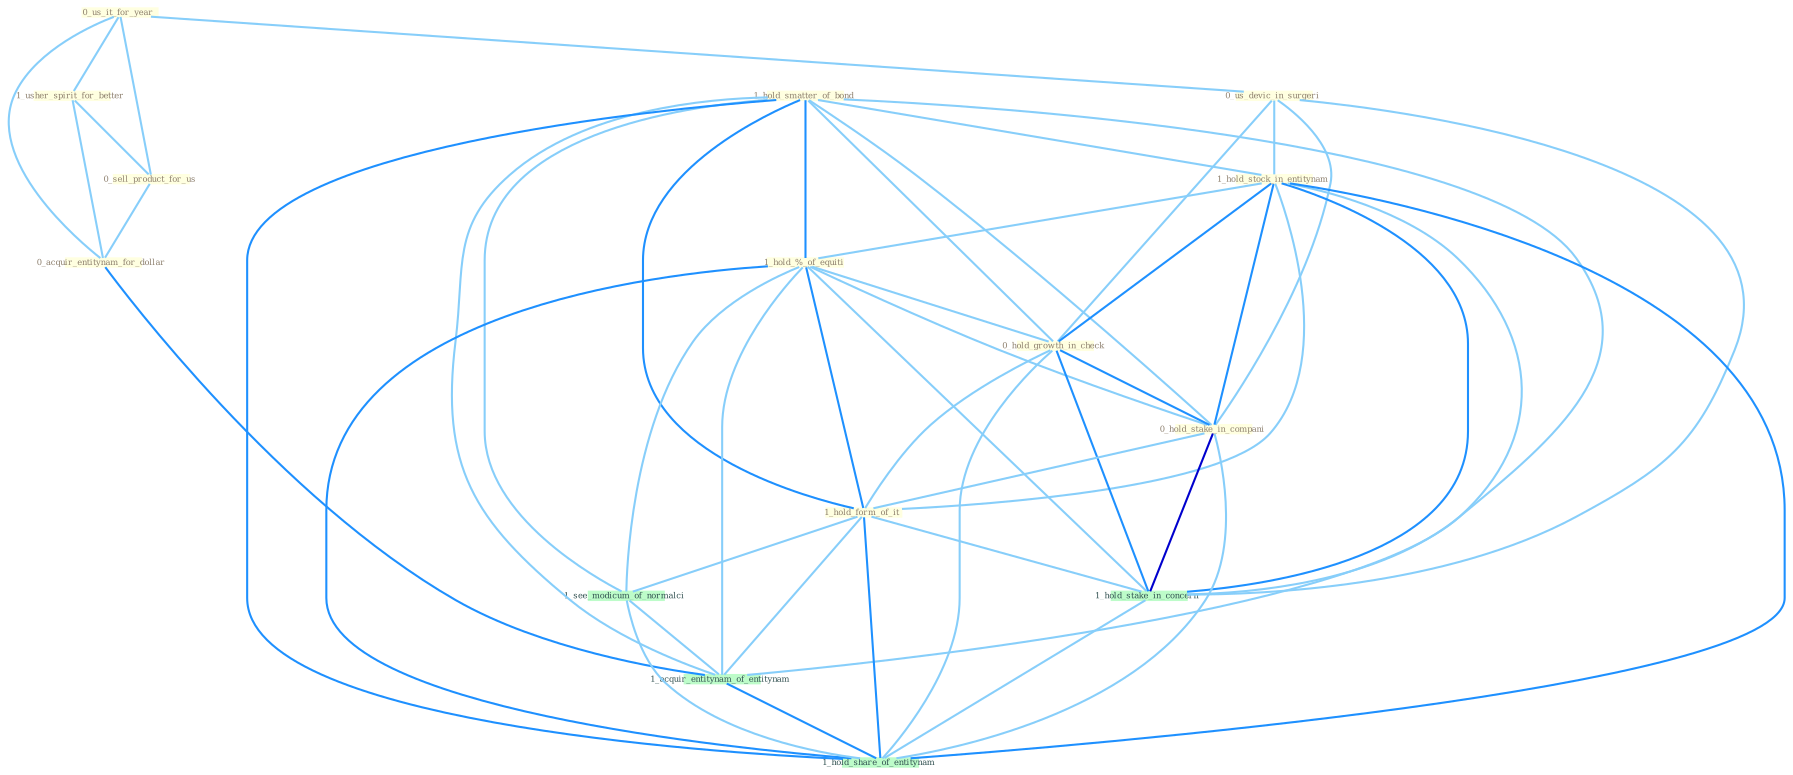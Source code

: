 Graph G{ 
    node
    [shape=polygon,style=filled,width=.5,height=.06,color="#BDFCC9",fixedsize=true,fontsize=4,
    fontcolor="#2f4f4f"];
    {node
    [color="#ffffe0", fontcolor="#8b7d6b"] "0_us_it_for_year " "1_usher_spirit_for_better " "0_us_devic_in_surgeri " "1_hold_smatter_of_bond " "1_hold_stock_in_entitynam " "0_sell_product_for_us " "1_hold_%_of_equiti " "0_hold_growth_in_check " "0_acquir_entitynam_for_dollar " "0_hold_stake_in_compani " "1_hold_form_of_it "}
{node [color="#fff0f5", fontcolor="#b22222"]}
edge [color="#B0E2FF"];

	"0_us_it_for_year " -- "1_usher_spirit_for_better " [w="1", color="#87cefa" ];
	"0_us_it_for_year " -- "0_us_devic_in_surgeri " [w="1", color="#87cefa" ];
	"0_us_it_for_year " -- "0_sell_product_for_us " [w="1", color="#87cefa" ];
	"0_us_it_for_year " -- "0_acquir_entitynam_for_dollar " [w="1", color="#87cefa" ];
	"1_usher_spirit_for_better " -- "0_sell_product_for_us " [w="1", color="#87cefa" ];
	"1_usher_spirit_for_better " -- "0_acquir_entitynam_for_dollar " [w="1", color="#87cefa" ];
	"0_us_devic_in_surgeri " -- "1_hold_stock_in_entitynam " [w="1", color="#87cefa" ];
	"0_us_devic_in_surgeri " -- "0_hold_growth_in_check " [w="1", color="#87cefa" ];
	"0_us_devic_in_surgeri " -- "0_hold_stake_in_compani " [w="1", color="#87cefa" ];
	"0_us_devic_in_surgeri " -- "1_hold_stake_in_concern " [w="1", color="#87cefa" ];
	"1_hold_smatter_of_bond " -- "1_hold_stock_in_entitynam " [w="1", color="#87cefa" ];
	"1_hold_smatter_of_bond " -- "1_hold_%_of_equiti " [w="2", color="#1e90ff" , len=0.8];
	"1_hold_smatter_of_bond " -- "0_hold_growth_in_check " [w="1", color="#87cefa" ];
	"1_hold_smatter_of_bond " -- "0_hold_stake_in_compani " [w="1", color="#87cefa" ];
	"1_hold_smatter_of_bond " -- "1_hold_form_of_it " [w="2", color="#1e90ff" , len=0.8];
	"1_hold_smatter_of_bond " -- "1_hold_stake_in_concern " [w="1", color="#87cefa" ];
	"1_hold_smatter_of_bond " -- "1_see_modicum_of_normalci " [w="1", color="#87cefa" ];
	"1_hold_smatter_of_bond " -- "1_acquir_entitynam_of_entitynam " [w="1", color="#87cefa" ];
	"1_hold_smatter_of_bond " -- "1_hold_share_of_entitynam " [w="2", color="#1e90ff" , len=0.8];
	"1_hold_stock_in_entitynam " -- "1_hold_%_of_equiti " [w="1", color="#87cefa" ];
	"1_hold_stock_in_entitynam " -- "0_hold_growth_in_check " [w="2", color="#1e90ff" , len=0.8];
	"1_hold_stock_in_entitynam " -- "0_hold_stake_in_compani " [w="2", color="#1e90ff" , len=0.8];
	"1_hold_stock_in_entitynam " -- "1_hold_form_of_it " [w="1", color="#87cefa" ];
	"1_hold_stock_in_entitynam " -- "1_hold_stake_in_concern " [w="2", color="#1e90ff" , len=0.8];
	"1_hold_stock_in_entitynam " -- "1_acquir_entitynam_of_entitynam " [w="1", color="#87cefa" ];
	"1_hold_stock_in_entitynam " -- "1_hold_share_of_entitynam " [w="2", color="#1e90ff" , len=0.8];
	"0_sell_product_for_us " -- "0_acquir_entitynam_for_dollar " [w="1", color="#87cefa" ];
	"1_hold_%_of_equiti " -- "0_hold_growth_in_check " [w="1", color="#87cefa" ];
	"1_hold_%_of_equiti " -- "0_hold_stake_in_compani " [w="1", color="#87cefa" ];
	"1_hold_%_of_equiti " -- "1_hold_form_of_it " [w="2", color="#1e90ff" , len=0.8];
	"1_hold_%_of_equiti " -- "1_hold_stake_in_concern " [w="1", color="#87cefa" ];
	"1_hold_%_of_equiti " -- "1_see_modicum_of_normalci " [w="1", color="#87cefa" ];
	"1_hold_%_of_equiti " -- "1_acquir_entitynam_of_entitynam " [w="1", color="#87cefa" ];
	"1_hold_%_of_equiti " -- "1_hold_share_of_entitynam " [w="2", color="#1e90ff" , len=0.8];
	"0_hold_growth_in_check " -- "0_hold_stake_in_compani " [w="2", color="#1e90ff" , len=0.8];
	"0_hold_growth_in_check " -- "1_hold_form_of_it " [w="1", color="#87cefa" ];
	"0_hold_growth_in_check " -- "1_hold_stake_in_concern " [w="2", color="#1e90ff" , len=0.8];
	"0_hold_growth_in_check " -- "1_hold_share_of_entitynam " [w="1", color="#87cefa" ];
	"0_acquir_entitynam_for_dollar " -- "1_acquir_entitynam_of_entitynam " [w="2", color="#1e90ff" , len=0.8];
	"0_hold_stake_in_compani " -- "1_hold_form_of_it " [w="1", color="#87cefa" ];
	"0_hold_stake_in_compani " -- "1_hold_stake_in_concern " [w="3", color="#0000cd" , len=0.6];
	"0_hold_stake_in_compani " -- "1_hold_share_of_entitynam " [w="1", color="#87cefa" ];
	"1_hold_form_of_it " -- "1_hold_stake_in_concern " [w="1", color="#87cefa" ];
	"1_hold_form_of_it " -- "1_see_modicum_of_normalci " [w="1", color="#87cefa" ];
	"1_hold_form_of_it " -- "1_acquir_entitynam_of_entitynam " [w="1", color="#87cefa" ];
	"1_hold_form_of_it " -- "1_hold_share_of_entitynam " [w="2", color="#1e90ff" , len=0.8];
	"1_hold_stake_in_concern " -- "1_hold_share_of_entitynam " [w="1", color="#87cefa" ];
	"1_see_modicum_of_normalci " -- "1_acquir_entitynam_of_entitynam " [w="1", color="#87cefa" ];
	"1_see_modicum_of_normalci " -- "1_hold_share_of_entitynam " [w="1", color="#87cefa" ];
	"1_acquir_entitynam_of_entitynam " -- "1_hold_share_of_entitynam " [w="2", color="#1e90ff" , len=0.8];
}